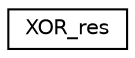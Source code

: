 digraph "Graphical Class Hierarchy"
{
  edge [fontname="Helvetica",fontsize="10",labelfontname="Helvetica",labelfontsize="10"];
  node [fontname="Helvetica",fontsize="10",shape=record];
  rankdir="LR";
  Node1 [label="XOR_res",height=0.2,width=0.4,color="black", fillcolor="white", style="filled",URL="$structXOR__res.html"];
}
